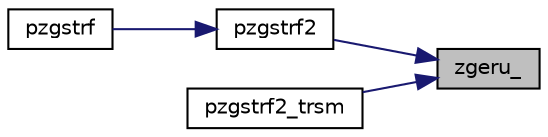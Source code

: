 digraph "zgeru_"
{
 // LATEX_PDF_SIZE
  edge [fontname="Helvetica",fontsize="10",labelfontname="Helvetica",labelfontsize="10"];
  node [fontname="Helvetica",fontsize="10",shape=record];
  rankdir="RL";
  Node1 [label="zgeru_",height=0.2,width=0.4,color="black", fillcolor="grey75", style="filled", fontcolor="black",tooltip=" "];
  Node1 -> Node2 [dir="back",color="midnightblue",fontsize="10",style="solid",fontname="Helvetica"];
  Node2 [label="pzgstrf2",height=0.2,width=0.4,color="black", fillcolor="white", style="filled",URL="$pzgstrf__irecv_8c.html#ad3f6e0f26a398691c9326755ed10392c",tooltip=" "];
  Node2 -> Node3 [dir="back",color="midnightblue",fontsize="10",style="solid",fontname="Helvetica"];
  Node3 [label="pzgstrf",height=0.2,width=0.4,color="black", fillcolor="white", style="filled",URL="$pzgstrf__irecv_8c.html#af8cde46cbbc56ad2568a3676fb393d4e",tooltip=" "];
  Node1 -> Node4 [dir="back",color="midnightblue",fontsize="10",style="solid",fontname="Helvetica"];
  Node4 [label="pzgstrf2_trsm",height=0.2,width=0.4,color="black", fillcolor="white", style="filled",URL="$pzgstrf2_8c.html#a4d1a47f6f46e6ebb6d96055400bc3717",tooltip=" "];
}
